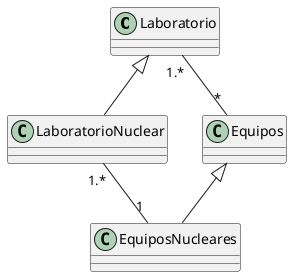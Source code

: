 @startuml 

Laboratorio <|-- LaboratorioNuclear
Equipos <|-- EquiposNucleares
LaboratorioNuclear "1.*" -- "1" EquiposNucleares
Laboratorio "1.*" -- "*" Equipos

@enduml